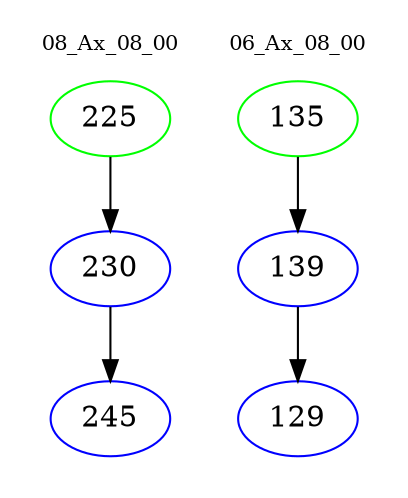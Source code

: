 digraph{
subgraph cluster_0 {
color = white
label = "08_Ax_08_00";
fontsize=10;
T0_225 [label="225", color="green"]
T0_225 -> T0_230 [color="black"]
T0_230 [label="230", color="blue"]
T0_230 -> T0_245 [color="black"]
T0_245 [label="245", color="blue"]
}
subgraph cluster_1 {
color = white
label = "06_Ax_08_00";
fontsize=10;
T1_135 [label="135", color="green"]
T1_135 -> T1_139 [color="black"]
T1_139 [label="139", color="blue"]
T1_139 -> T1_129 [color="black"]
T1_129 [label="129", color="blue"]
}
}
